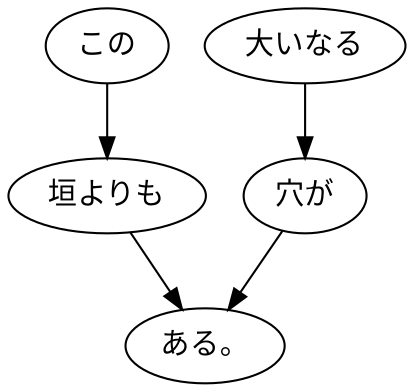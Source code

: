 digraph graph4809 {
	node0 [label="この"];
	node1 [label="垣よりも"];
	node2 [label="大いなる"];
	node3 [label="穴が"];
	node4 [label="ある。"];
	node0 -> node1;
	node1 -> node4;
	node2 -> node3;
	node3 -> node4;
}
